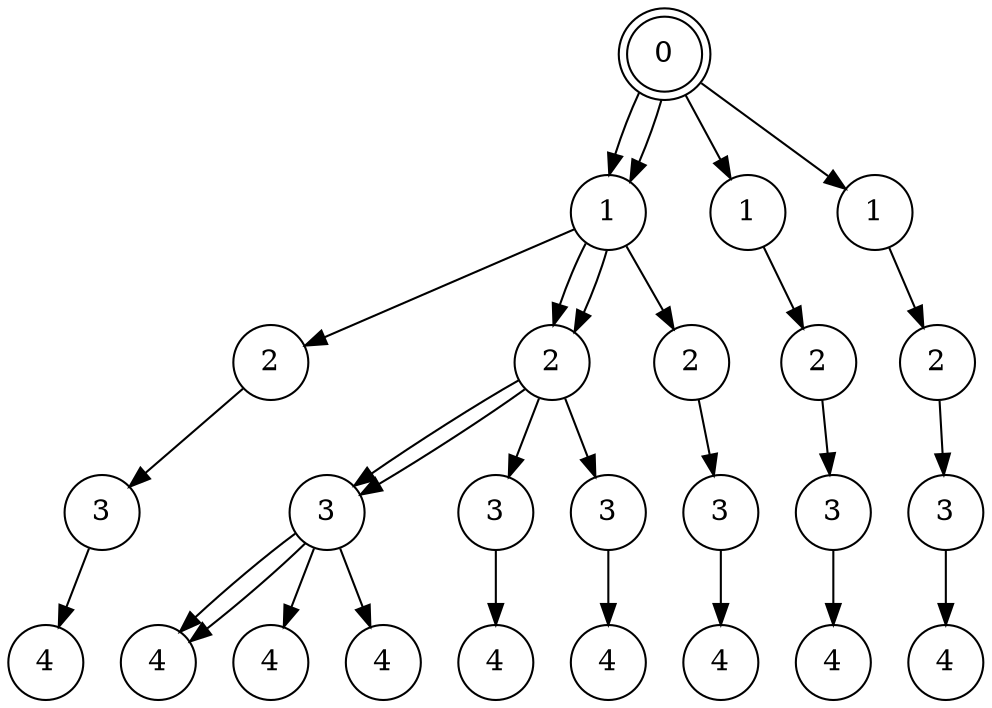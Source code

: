 digraph "4d9238b6-e314-4c1d-8fe0-851f2237e653" {
	"9b6d9572-dbd4-4451-bfb9-4dbd68125ed7" [label=0 shape=doublecircle]
	"9b6d9572-dbd4-4451-bfb9-4dbd68125ed7" -> "cc45b583-1baa-41cf-aa5b-12bfcf0550c0" [label=""]
	"cc45b583-1baa-41cf-aa5b-12bfcf0550c0" [label=1 shape=circle]
	"cc45b583-1baa-41cf-aa5b-12bfcf0550c0" -> "9adabbf4-49af-4ef6-881b-d7d46c4576d8" [label=""]
	"9adabbf4-49af-4ef6-881b-d7d46c4576d8" [label=2 shape=circle]
	"9adabbf4-49af-4ef6-881b-d7d46c4576d8" -> "17234294-e476-4181-919b-cd2b1a44ccdb" [label=""]
	"17234294-e476-4181-919b-cd2b1a44ccdb" [label=3 shape=circle]
	"17234294-e476-4181-919b-cd2b1a44ccdb" -> "79dd4a34-ea97-4ada-8d8b-ec5db5cc893d" [label=""]
	"79dd4a34-ea97-4ada-8d8b-ec5db5cc893d" [label=4 shape=circle]
	"cc45b583-1baa-41cf-aa5b-12bfcf0550c0" -> "6bb8bbd7-a8e8-4634-9e0c-120b25b6cd25" [label=""]
	"6bb8bbd7-a8e8-4634-9e0c-120b25b6cd25" [label=2 shape=circle]
	"6bb8bbd7-a8e8-4634-9e0c-120b25b6cd25" -> "6da8ba01-4fe4-49e9-a07d-9cbcd7f4c1cf" [label=""]
	"6da8ba01-4fe4-49e9-a07d-9cbcd7f4c1cf" [label=3 shape=circle]
	"6da8ba01-4fe4-49e9-a07d-9cbcd7f4c1cf" -> "a650f401-e6c6-410e-bc6c-303b360a969c" [label=""]
	"a650f401-e6c6-410e-bc6c-303b360a969c" [label=4 shape=circle]
	"6da8ba01-4fe4-49e9-a07d-9cbcd7f4c1cf" -> "a650f401-e6c6-410e-bc6c-303b360a969c" [label=""]
	"6da8ba01-4fe4-49e9-a07d-9cbcd7f4c1cf" -> "c6c3354f-b1c5-4994-84b4-2cf6e5bbdf5d" [label=""]
	"c6c3354f-b1c5-4994-84b4-2cf6e5bbdf5d" [label=4 shape=circle]
	"6da8ba01-4fe4-49e9-a07d-9cbcd7f4c1cf" -> "0d2175ce-2d5c-4367-b94b-7f6cac3168f9" [label=""]
	"0d2175ce-2d5c-4367-b94b-7f6cac3168f9" [label=4 shape=circle]
	"6bb8bbd7-a8e8-4634-9e0c-120b25b6cd25" -> "d0dfc0ef-9fe0-442e-938c-326fda724330" [label=""]
	"d0dfc0ef-9fe0-442e-938c-326fda724330" [label=3 shape=circle]
	"d0dfc0ef-9fe0-442e-938c-326fda724330" -> "757fd6ae-8586-4f09-8bc6-68a05c438779" [label=""]
	"757fd6ae-8586-4f09-8bc6-68a05c438779" [label=4 shape=circle]
	"6bb8bbd7-a8e8-4634-9e0c-120b25b6cd25" -> "6da8ba01-4fe4-49e9-a07d-9cbcd7f4c1cf" [label=""]
	"6bb8bbd7-a8e8-4634-9e0c-120b25b6cd25" -> "3a17aa22-9b73-4183-a9cf-5e8bdeb9918d" [label=""]
	"3a17aa22-9b73-4183-a9cf-5e8bdeb9918d" [label=3 shape=circle]
	"3a17aa22-9b73-4183-a9cf-5e8bdeb9918d" -> "cdc4cbe0-d9c4-4c2d-9d8c-3b6703674fbb" [label=""]
	"cdc4cbe0-d9c4-4c2d-9d8c-3b6703674fbb" [label=4 shape=circle]
	"cc45b583-1baa-41cf-aa5b-12bfcf0550c0" -> "6bb8bbd7-a8e8-4634-9e0c-120b25b6cd25" [label=""]
	"cc45b583-1baa-41cf-aa5b-12bfcf0550c0" -> "802fb407-13ad-483a-a071-fe8ed7761898" [label=""]
	"802fb407-13ad-483a-a071-fe8ed7761898" [label=2 shape=circle]
	"802fb407-13ad-483a-a071-fe8ed7761898" -> "4b8c94a9-1fe9-4a96-a3ea-cc1019e86e84" [label=""]
	"4b8c94a9-1fe9-4a96-a3ea-cc1019e86e84" [label=3 shape=circle]
	"4b8c94a9-1fe9-4a96-a3ea-cc1019e86e84" -> "6c4151b9-81dd-45ca-a843-77a0fc46e6d0" [label=""]
	"6c4151b9-81dd-45ca-a843-77a0fc46e6d0" [label=4 shape=circle]
	"9b6d9572-dbd4-4451-bfb9-4dbd68125ed7" -> "cc45b583-1baa-41cf-aa5b-12bfcf0550c0" [label=""]
	"9b6d9572-dbd4-4451-bfb9-4dbd68125ed7" -> "dd0feecb-212d-4fc3-b7c5-52319e9830fe" [label=""]
	"dd0feecb-212d-4fc3-b7c5-52319e9830fe" [label=1 shape=circle]
	"dd0feecb-212d-4fc3-b7c5-52319e9830fe" -> "1d2d3822-3c44-4d5b-8fd8-4e5c1635190c" [label=""]
	"1d2d3822-3c44-4d5b-8fd8-4e5c1635190c" [label=2 shape=circle]
	"1d2d3822-3c44-4d5b-8fd8-4e5c1635190c" -> "92a47917-7039-49b6-ba82-5f4c75c4e53c" [label=""]
	"92a47917-7039-49b6-ba82-5f4c75c4e53c" [label=3 shape=circle]
	"92a47917-7039-49b6-ba82-5f4c75c4e53c" -> "7dfde7ad-9620-4445-a77e-f62c14d2ab2f" [label=""]
	"7dfde7ad-9620-4445-a77e-f62c14d2ab2f" [label=4 shape=circle]
	"9b6d9572-dbd4-4451-bfb9-4dbd68125ed7" -> "e723c721-af36-409e-a649-56c72ae7917c" [label=""]
	"e723c721-af36-409e-a649-56c72ae7917c" [label=1 shape=circle]
	"e723c721-af36-409e-a649-56c72ae7917c" -> "02c5d857-2bbd-4fc1-a807-65847d857395" [label=""]
	"02c5d857-2bbd-4fc1-a807-65847d857395" [label=2 shape=circle]
	"02c5d857-2bbd-4fc1-a807-65847d857395" -> "0d339a86-4816-478f-9cc4-e3d3b46d9fb3" [label=""]
	"0d339a86-4816-478f-9cc4-e3d3b46d9fb3" [label=3 shape=circle]
	"0d339a86-4816-478f-9cc4-e3d3b46d9fb3" -> "3ed441e3-8f44-4e44-8981-446028031da2" [label=""]
	"3ed441e3-8f44-4e44-8981-446028031da2" [label=4 shape=circle]
}
